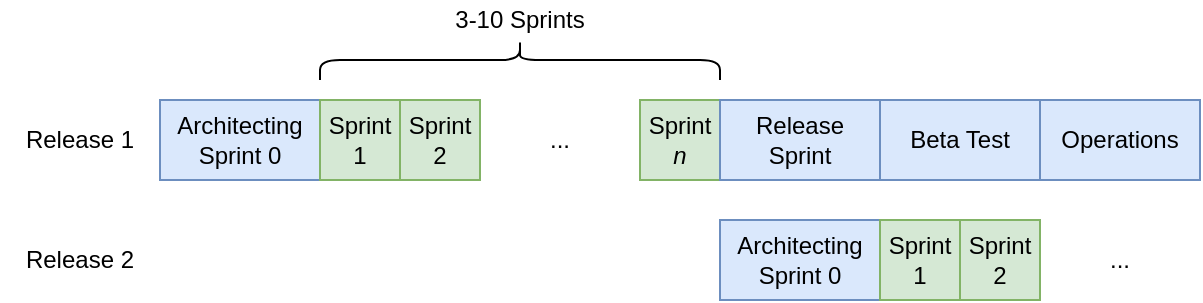 <mxfile>
    <diagram id="T9uuaTeBy4bPSP1g8a4x" name="Page-1">
        <mxGraphModel dx="835" dy="509" grid="1" gridSize="10" guides="1" tooltips="1" connect="1" arrows="1" fold="1" page="1" pageScale="1" pageWidth="827" pageHeight="1169" background="#FFFFFF" math="0" shadow="0">
            <root>
                <mxCell id="0"/>
                <mxCell id="1" parent="0"/>
                <mxCell id="315" value="Architecting&lt;br&gt;Sprint 0" style="rounded=0;whiteSpace=wrap;html=1;fillColor=#dae8fc;strokeColor=#6c8ebf;" vertex="1" parent="1">
                    <mxGeometry x="80" y="80" width="80" height="40" as="geometry"/>
                </mxCell>
                <mxCell id="316" value="Sprint 1" style="rounded=0;whiteSpace=wrap;html=1;fillColor=#d5e8d4;strokeColor=#82b366;" vertex="1" parent="1">
                    <mxGeometry x="160" y="80" width="40" height="40" as="geometry"/>
                </mxCell>
                <mxCell id="317" value="Sprint 2" style="rounded=0;whiteSpace=wrap;html=1;fillColor=#d5e8d4;strokeColor=#82b366;" vertex="1" parent="1">
                    <mxGeometry x="200" y="80" width="40" height="40" as="geometry"/>
                </mxCell>
                <mxCell id="318" value="..." style="rounded=0;whiteSpace=wrap;html=1;strokeColor=none;fillColor=none;" vertex="1" parent="1">
                    <mxGeometry x="240" y="80" width="80" height="40" as="geometry"/>
                </mxCell>
                <mxCell id="319" value="Sprint &lt;i&gt;n&lt;/i&gt;" style="rounded=0;whiteSpace=wrap;html=1;fillColor=#d5e8d4;strokeColor=#82b366;" vertex="1" parent="1">
                    <mxGeometry x="320" y="80" width="40" height="40" as="geometry"/>
                </mxCell>
                <mxCell id="320" value="Release Sprint" style="rounded=0;whiteSpace=wrap;html=1;fillColor=#dae8fc;strokeColor=#6c8ebf;" vertex="1" parent="1">
                    <mxGeometry x="360" y="80" width="80" height="40" as="geometry"/>
                </mxCell>
                <mxCell id="321" value="Beta Test" style="rounded=0;whiteSpace=wrap;html=1;fillColor=#dae8fc;strokeColor=#6c8ebf;" vertex="1" parent="1">
                    <mxGeometry x="440" y="80" width="80" height="40" as="geometry"/>
                </mxCell>
                <mxCell id="322" value="Operations" style="rounded=0;whiteSpace=wrap;html=1;fillColor=#dae8fc;strokeColor=#6c8ebf;" vertex="1" parent="1">
                    <mxGeometry x="520" y="80" width="80" height="40" as="geometry"/>
                </mxCell>
                <mxCell id="323" value="" style="shape=curlyBracket;whiteSpace=wrap;html=1;rounded=1;flipH=1;labelPosition=right;verticalLabelPosition=middle;align=left;verticalAlign=middle;fillColor=none;rotation=-90;" vertex="1" parent="1">
                    <mxGeometry x="250" y="-40" width="20" height="200" as="geometry"/>
                </mxCell>
                <mxCell id="324" value="3-10 Sprints" style="rounded=0;whiteSpace=wrap;html=1;fillColor=none;strokeColor=none;" vertex="1" parent="1">
                    <mxGeometry x="160" y="30" width="200" height="20" as="geometry"/>
                </mxCell>
                <mxCell id="334" value="Architecting&lt;br&gt;Sprint 0" style="rounded=0;whiteSpace=wrap;html=1;fillColor=#dae8fc;strokeColor=#6c8ebf;" vertex="1" parent="1">
                    <mxGeometry x="360" y="140" width="80" height="40" as="geometry"/>
                </mxCell>
                <mxCell id="335" value="Sprint 1" style="rounded=0;whiteSpace=wrap;html=1;fillColor=#d5e8d4;strokeColor=#82b366;" vertex="1" parent="1">
                    <mxGeometry x="440" y="140" width="40" height="40" as="geometry"/>
                </mxCell>
                <mxCell id="336" value="Sprint 2" style="rounded=0;whiteSpace=wrap;html=1;fillColor=#d5e8d4;strokeColor=#82b366;" vertex="1" parent="1">
                    <mxGeometry x="480" y="140" width="40" height="40" as="geometry"/>
                </mxCell>
                <mxCell id="337" value="..." style="rounded=0;whiteSpace=wrap;html=1;strokeColor=none;fillColor=none;" vertex="1" parent="1">
                    <mxGeometry x="520" y="140" width="80" height="40" as="geometry"/>
                </mxCell>
                <mxCell id="338" value="Release 1" style="rounded=0;whiteSpace=wrap;html=1;fillColor=none;strokeColor=none;" vertex="1" parent="1">
                    <mxGeometry y="80" width="80" height="40" as="geometry"/>
                </mxCell>
                <mxCell id="339" value="Release 2" style="rounded=0;whiteSpace=wrap;html=1;fillColor=none;strokeColor=none;" vertex="1" parent="1">
                    <mxGeometry y="140" width="80" height="40" as="geometry"/>
                </mxCell>
            </root>
        </mxGraphModel>
    </diagram>
</mxfile>